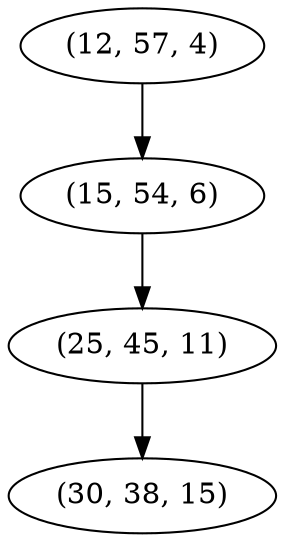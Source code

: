 digraph tree {
    "(12, 57, 4)";
    "(15, 54, 6)";
    "(25, 45, 11)";
    "(30, 38, 15)";
    "(12, 57, 4)" -> "(15, 54, 6)";
    "(15, 54, 6)" -> "(25, 45, 11)";
    "(25, 45, 11)" -> "(30, 38, 15)";
}
